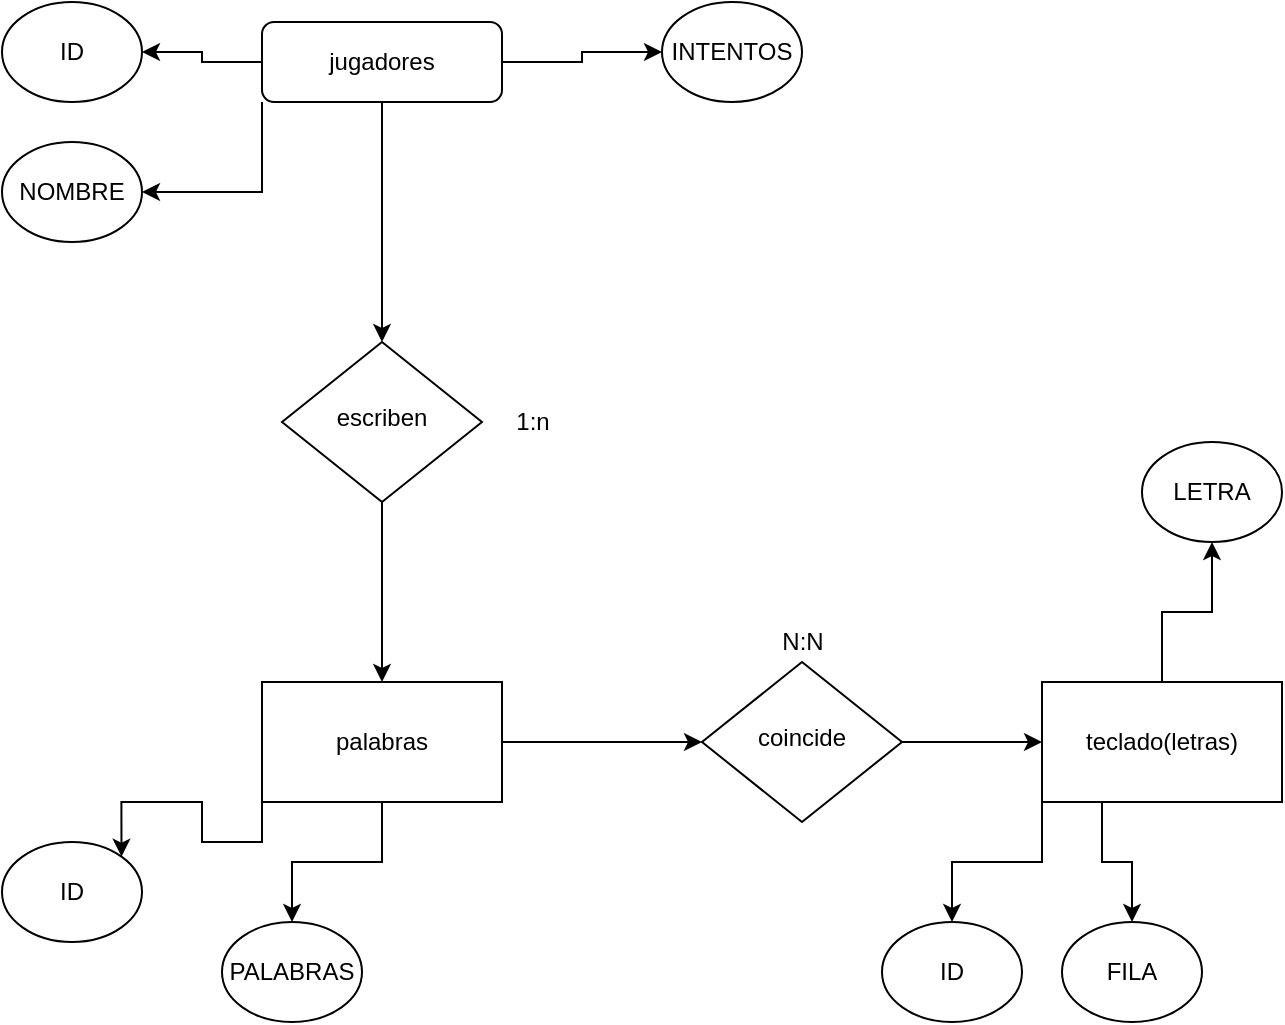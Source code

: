 <mxfile version="18.0.4" type="github">
  <diagram id="C5RBs43oDa-KdzZeNtuy" name="Page-1">
    <mxGraphModel dx="839" dy="600" grid="1" gridSize="10" guides="1" tooltips="1" connect="1" arrows="1" fold="1" page="1" pageScale="1" pageWidth="827" pageHeight="1169" math="0" shadow="0">
      <root>
        <mxCell id="WIyWlLk6GJQsqaUBKTNV-0" />
        <mxCell id="WIyWlLk6GJQsqaUBKTNV-1" parent="WIyWlLk6GJQsqaUBKTNV-0" />
        <mxCell id="VzBYpFx93hdnBu2lXv-6-4" style="edgeStyle=orthogonalEdgeStyle;rounded=0;orthogonalLoop=1;jettySize=auto;html=1;exitX=0.5;exitY=1;exitDx=0;exitDy=0;entryX=0.5;entryY=0;entryDx=0;entryDy=0;" edge="1" parent="WIyWlLk6GJQsqaUBKTNV-1" source="WIyWlLk6GJQsqaUBKTNV-3" target="WIyWlLk6GJQsqaUBKTNV-6">
          <mxGeometry relative="1" as="geometry" />
        </mxCell>
        <mxCell id="VzBYpFx93hdnBu2lXv-6-15" style="edgeStyle=orthogonalEdgeStyle;rounded=0;orthogonalLoop=1;jettySize=auto;html=1;exitX=0;exitY=0.5;exitDx=0;exitDy=0;entryX=1;entryY=0.5;entryDx=0;entryDy=0;" edge="1" parent="WIyWlLk6GJQsqaUBKTNV-1" source="WIyWlLk6GJQsqaUBKTNV-3" target="VzBYpFx93hdnBu2lXv-6-13">
          <mxGeometry relative="1" as="geometry" />
        </mxCell>
        <mxCell id="VzBYpFx93hdnBu2lXv-6-16" style="edgeStyle=orthogonalEdgeStyle;rounded=0;orthogonalLoop=1;jettySize=auto;html=1;exitX=0;exitY=1;exitDx=0;exitDy=0;entryX=1;entryY=0.5;entryDx=0;entryDy=0;" edge="1" parent="WIyWlLk6GJQsqaUBKTNV-1" source="WIyWlLk6GJQsqaUBKTNV-3" target="VzBYpFx93hdnBu2lXv-6-14">
          <mxGeometry relative="1" as="geometry" />
        </mxCell>
        <mxCell id="VzBYpFx93hdnBu2lXv-6-17" style="edgeStyle=orthogonalEdgeStyle;rounded=0;orthogonalLoop=1;jettySize=auto;html=1;exitX=1;exitY=0.5;exitDx=0;exitDy=0;" edge="1" parent="WIyWlLk6GJQsqaUBKTNV-1" source="WIyWlLk6GJQsqaUBKTNV-3" target="VzBYpFx93hdnBu2lXv-6-12">
          <mxGeometry relative="1" as="geometry" />
        </mxCell>
        <mxCell id="WIyWlLk6GJQsqaUBKTNV-3" value="jugadores" style="rounded=1;whiteSpace=wrap;html=1;fontSize=12;glass=0;strokeWidth=1;shadow=0;" parent="WIyWlLk6GJQsqaUBKTNV-1" vertex="1">
          <mxGeometry x="160" y="30" width="120" height="40" as="geometry" />
        </mxCell>
        <mxCell id="VzBYpFx93hdnBu2lXv-6-3" style="edgeStyle=orthogonalEdgeStyle;rounded=0;orthogonalLoop=1;jettySize=auto;html=1;exitX=0.5;exitY=1;exitDx=0;exitDy=0;entryX=0.5;entryY=0;entryDx=0;entryDy=0;" edge="1" parent="WIyWlLk6GJQsqaUBKTNV-1" source="WIyWlLk6GJQsqaUBKTNV-6" target="VzBYpFx93hdnBu2lXv-6-2">
          <mxGeometry relative="1" as="geometry" />
        </mxCell>
        <mxCell id="WIyWlLk6GJQsqaUBKTNV-6" value="escriben" style="rhombus;whiteSpace=wrap;html=1;shadow=0;fontFamily=Helvetica;fontSize=12;align=center;strokeWidth=1;spacing=6;spacingTop=-4;" parent="WIyWlLk6GJQsqaUBKTNV-1" vertex="1">
          <mxGeometry x="170" y="190" width="100" height="80" as="geometry" />
        </mxCell>
        <mxCell id="VzBYpFx93hdnBu2lXv-6-8" style="edgeStyle=orthogonalEdgeStyle;rounded=0;orthogonalLoop=1;jettySize=auto;html=1;exitX=1;exitY=0.5;exitDx=0;exitDy=0;" edge="1" parent="WIyWlLk6GJQsqaUBKTNV-1" source="VzBYpFx93hdnBu2lXv-6-2" target="VzBYpFx93hdnBu2lXv-6-5">
          <mxGeometry relative="1" as="geometry" />
        </mxCell>
        <mxCell id="VzBYpFx93hdnBu2lXv-6-22" style="edgeStyle=orthogonalEdgeStyle;rounded=0;orthogonalLoop=1;jettySize=auto;html=1;exitX=0;exitY=1;exitDx=0;exitDy=0;entryX=1;entryY=0;entryDx=0;entryDy=0;" edge="1" parent="WIyWlLk6GJQsqaUBKTNV-1" source="VzBYpFx93hdnBu2lXv-6-2" target="VzBYpFx93hdnBu2lXv-6-21">
          <mxGeometry relative="1" as="geometry" />
        </mxCell>
        <mxCell id="VzBYpFx93hdnBu2lXv-6-23" style="edgeStyle=orthogonalEdgeStyle;rounded=0;orthogonalLoop=1;jettySize=auto;html=1;exitX=0.5;exitY=1;exitDx=0;exitDy=0;" edge="1" parent="WIyWlLk6GJQsqaUBKTNV-1" source="VzBYpFx93hdnBu2lXv-6-2" target="VzBYpFx93hdnBu2lXv-6-20">
          <mxGeometry relative="1" as="geometry" />
        </mxCell>
        <mxCell id="VzBYpFx93hdnBu2lXv-6-2" value="palabras" style="rounded=0;whiteSpace=wrap;html=1;" vertex="1" parent="WIyWlLk6GJQsqaUBKTNV-1">
          <mxGeometry x="160" y="360" width="120" height="60" as="geometry" />
        </mxCell>
        <mxCell id="VzBYpFx93hdnBu2lXv-6-9" style="edgeStyle=orthogonalEdgeStyle;rounded=0;orthogonalLoop=1;jettySize=auto;html=1;exitX=1;exitY=0.5;exitDx=0;exitDy=0;entryX=0;entryY=0.5;entryDx=0;entryDy=0;" edge="1" parent="WIyWlLk6GJQsqaUBKTNV-1" source="VzBYpFx93hdnBu2lXv-6-5" target="VzBYpFx93hdnBu2lXv-6-7">
          <mxGeometry relative="1" as="geometry" />
        </mxCell>
        <mxCell id="VzBYpFx93hdnBu2lXv-6-5" value="coincide" style="rhombus;whiteSpace=wrap;html=1;shadow=0;fontFamily=Helvetica;fontSize=12;align=center;strokeWidth=1;spacing=6;spacingTop=-4;" vertex="1" parent="WIyWlLk6GJQsqaUBKTNV-1">
          <mxGeometry x="380" y="350" width="100" height="80" as="geometry" />
        </mxCell>
        <mxCell id="VzBYpFx93hdnBu2lXv-6-27" style="edgeStyle=orthogonalEdgeStyle;rounded=0;orthogonalLoop=1;jettySize=auto;html=1;exitX=0;exitY=1;exitDx=0;exitDy=0;entryX=0.5;entryY=0;entryDx=0;entryDy=0;" edge="1" parent="WIyWlLk6GJQsqaUBKTNV-1" source="VzBYpFx93hdnBu2lXv-6-7" target="VzBYpFx93hdnBu2lXv-6-19">
          <mxGeometry relative="1" as="geometry" />
        </mxCell>
        <mxCell id="VzBYpFx93hdnBu2lXv-6-28" style="edgeStyle=orthogonalEdgeStyle;rounded=0;orthogonalLoop=1;jettySize=auto;html=1;exitX=0.25;exitY=1;exitDx=0;exitDy=0;entryX=0.5;entryY=0;entryDx=0;entryDy=0;" edge="1" parent="WIyWlLk6GJQsqaUBKTNV-1" source="VzBYpFx93hdnBu2lXv-6-7" target="VzBYpFx93hdnBu2lXv-6-24">
          <mxGeometry relative="1" as="geometry" />
        </mxCell>
        <mxCell id="VzBYpFx93hdnBu2lXv-6-29" style="edgeStyle=orthogonalEdgeStyle;rounded=0;orthogonalLoop=1;jettySize=auto;html=1;exitX=0.5;exitY=0;exitDx=0;exitDy=0;entryX=0.5;entryY=1;entryDx=0;entryDy=0;" edge="1" parent="WIyWlLk6GJQsqaUBKTNV-1" source="VzBYpFx93hdnBu2lXv-6-7" target="VzBYpFx93hdnBu2lXv-6-26">
          <mxGeometry relative="1" as="geometry" />
        </mxCell>
        <mxCell id="VzBYpFx93hdnBu2lXv-6-7" value="teclado(letras)" style="rounded=0;whiteSpace=wrap;html=1;" vertex="1" parent="WIyWlLk6GJQsqaUBKTNV-1">
          <mxGeometry x="550" y="360" width="120" height="60" as="geometry" />
        </mxCell>
        <mxCell id="VzBYpFx93hdnBu2lXv-6-10" value="1:n" style="text;html=1;align=center;verticalAlign=middle;resizable=0;points=[];autosize=1;strokeColor=none;fillColor=none;" vertex="1" parent="WIyWlLk6GJQsqaUBKTNV-1">
          <mxGeometry x="280" y="220" width="30" height="20" as="geometry" />
        </mxCell>
        <mxCell id="VzBYpFx93hdnBu2lXv-6-11" value="N:N" style="text;html=1;align=center;verticalAlign=middle;resizable=0;points=[];autosize=1;strokeColor=none;fillColor=none;" vertex="1" parent="WIyWlLk6GJQsqaUBKTNV-1">
          <mxGeometry x="410" y="330" width="40" height="20" as="geometry" />
        </mxCell>
        <mxCell id="VzBYpFx93hdnBu2lXv-6-12" value="INTENTOS" style="ellipse;whiteSpace=wrap;html=1;" vertex="1" parent="WIyWlLk6GJQsqaUBKTNV-1">
          <mxGeometry x="360" y="20" width="70" height="50" as="geometry" />
        </mxCell>
        <mxCell id="VzBYpFx93hdnBu2lXv-6-13" value="ID" style="ellipse;whiteSpace=wrap;html=1;" vertex="1" parent="WIyWlLk6GJQsqaUBKTNV-1">
          <mxGeometry x="30" y="20" width="70" height="50" as="geometry" />
        </mxCell>
        <mxCell id="VzBYpFx93hdnBu2lXv-6-14" value="NOMBRE" style="ellipse;whiteSpace=wrap;html=1;" vertex="1" parent="WIyWlLk6GJQsqaUBKTNV-1">
          <mxGeometry x="30" y="90" width="70" height="50" as="geometry" />
        </mxCell>
        <mxCell id="VzBYpFx93hdnBu2lXv-6-19" value="ID" style="ellipse;whiteSpace=wrap;html=1;" vertex="1" parent="WIyWlLk6GJQsqaUBKTNV-1">
          <mxGeometry x="470" y="480" width="70" height="50" as="geometry" />
        </mxCell>
        <mxCell id="VzBYpFx93hdnBu2lXv-6-20" value="PALABRAS" style="ellipse;whiteSpace=wrap;html=1;" vertex="1" parent="WIyWlLk6GJQsqaUBKTNV-1">
          <mxGeometry x="140" y="480" width="70" height="50" as="geometry" />
        </mxCell>
        <mxCell id="VzBYpFx93hdnBu2lXv-6-21" value="ID" style="ellipse;whiteSpace=wrap;html=1;" vertex="1" parent="WIyWlLk6GJQsqaUBKTNV-1">
          <mxGeometry x="30" y="440" width="70" height="50" as="geometry" />
        </mxCell>
        <mxCell id="VzBYpFx93hdnBu2lXv-6-24" value="FILA" style="ellipse;whiteSpace=wrap;html=1;" vertex="1" parent="WIyWlLk6GJQsqaUBKTNV-1">
          <mxGeometry x="560" y="480" width="70" height="50" as="geometry" />
        </mxCell>
        <mxCell id="VzBYpFx93hdnBu2lXv-6-26" value="LETRA" style="ellipse;whiteSpace=wrap;html=1;" vertex="1" parent="WIyWlLk6GJQsqaUBKTNV-1">
          <mxGeometry x="600" y="240" width="70" height="50" as="geometry" />
        </mxCell>
      </root>
    </mxGraphModel>
  </diagram>
</mxfile>
